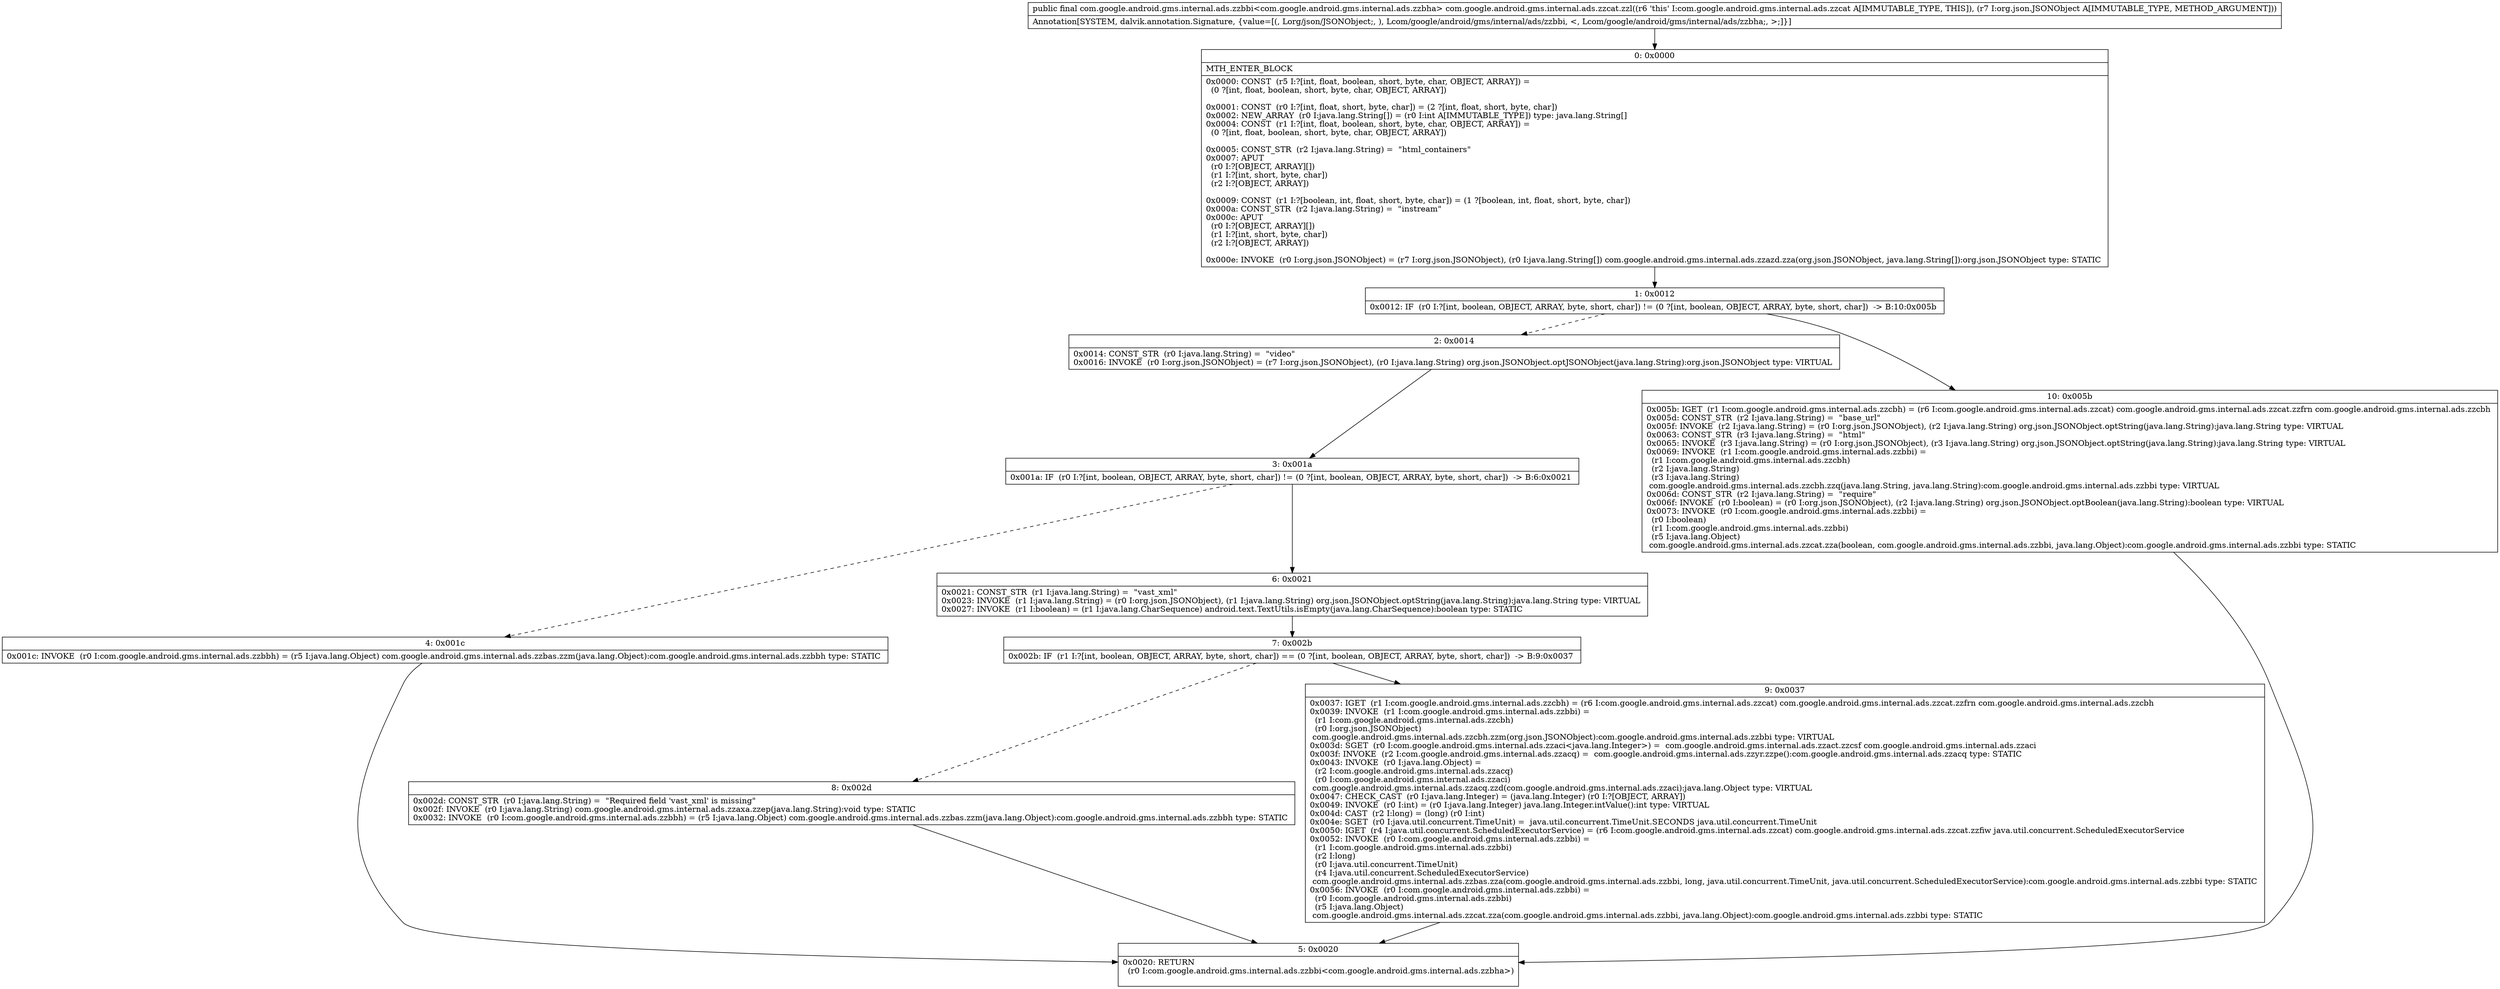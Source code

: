 digraph "CFG forcom.google.android.gms.internal.ads.zzcat.zzl(Lorg\/json\/JSONObject;)Lcom\/google\/android\/gms\/internal\/ads\/zzbbi;" {
Node_0 [shape=record,label="{0\:\ 0x0000|MTH_ENTER_BLOCK\l|0x0000: CONST  (r5 I:?[int, float, boolean, short, byte, char, OBJECT, ARRAY]) = \l  (0 ?[int, float, boolean, short, byte, char, OBJECT, ARRAY])\l \l0x0001: CONST  (r0 I:?[int, float, short, byte, char]) = (2 ?[int, float, short, byte, char]) \l0x0002: NEW_ARRAY  (r0 I:java.lang.String[]) = (r0 I:int A[IMMUTABLE_TYPE]) type: java.lang.String[] \l0x0004: CONST  (r1 I:?[int, float, boolean, short, byte, char, OBJECT, ARRAY]) = \l  (0 ?[int, float, boolean, short, byte, char, OBJECT, ARRAY])\l \l0x0005: CONST_STR  (r2 I:java.lang.String) =  \"html_containers\" \l0x0007: APUT  \l  (r0 I:?[OBJECT, ARRAY][])\l  (r1 I:?[int, short, byte, char])\l  (r2 I:?[OBJECT, ARRAY])\l \l0x0009: CONST  (r1 I:?[boolean, int, float, short, byte, char]) = (1 ?[boolean, int, float, short, byte, char]) \l0x000a: CONST_STR  (r2 I:java.lang.String) =  \"instream\" \l0x000c: APUT  \l  (r0 I:?[OBJECT, ARRAY][])\l  (r1 I:?[int, short, byte, char])\l  (r2 I:?[OBJECT, ARRAY])\l \l0x000e: INVOKE  (r0 I:org.json.JSONObject) = (r7 I:org.json.JSONObject), (r0 I:java.lang.String[]) com.google.android.gms.internal.ads.zzazd.zza(org.json.JSONObject, java.lang.String[]):org.json.JSONObject type: STATIC \l}"];
Node_1 [shape=record,label="{1\:\ 0x0012|0x0012: IF  (r0 I:?[int, boolean, OBJECT, ARRAY, byte, short, char]) != (0 ?[int, boolean, OBJECT, ARRAY, byte, short, char])  \-\> B:10:0x005b \l}"];
Node_2 [shape=record,label="{2\:\ 0x0014|0x0014: CONST_STR  (r0 I:java.lang.String) =  \"video\" \l0x0016: INVOKE  (r0 I:org.json.JSONObject) = (r7 I:org.json.JSONObject), (r0 I:java.lang.String) org.json.JSONObject.optJSONObject(java.lang.String):org.json.JSONObject type: VIRTUAL \l}"];
Node_3 [shape=record,label="{3\:\ 0x001a|0x001a: IF  (r0 I:?[int, boolean, OBJECT, ARRAY, byte, short, char]) != (0 ?[int, boolean, OBJECT, ARRAY, byte, short, char])  \-\> B:6:0x0021 \l}"];
Node_4 [shape=record,label="{4\:\ 0x001c|0x001c: INVOKE  (r0 I:com.google.android.gms.internal.ads.zzbbh) = (r5 I:java.lang.Object) com.google.android.gms.internal.ads.zzbas.zzm(java.lang.Object):com.google.android.gms.internal.ads.zzbbh type: STATIC \l}"];
Node_5 [shape=record,label="{5\:\ 0x0020|0x0020: RETURN  \l  (r0 I:com.google.android.gms.internal.ads.zzbbi\<com.google.android.gms.internal.ads.zzbha\>)\l \l}"];
Node_6 [shape=record,label="{6\:\ 0x0021|0x0021: CONST_STR  (r1 I:java.lang.String) =  \"vast_xml\" \l0x0023: INVOKE  (r1 I:java.lang.String) = (r0 I:org.json.JSONObject), (r1 I:java.lang.String) org.json.JSONObject.optString(java.lang.String):java.lang.String type: VIRTUAL \l0x0027: INVOKE  (r1 I:boolean) = (r1 I:java.lang.CharSequence) android.text.TextUtils.isEmpty(java.lang.CharSequence):boolean type: STATIC \l}"];
Node_7 [shape=record,label="{7\:\ 0x002b|0x002b: IF  (r1 I:?[int, boolean, OBJECT, ARRAY, byte, short, char]) == (0 ?[int, boolean, OBJECT, ARRAY, byte, short, char])  \-\> B:9:0x0037 \l}"];
Node_8 [shape=record,label="{8\:\ 0x002d|0x002d: CONST_STR  (r0 I:java.lang.String) =  \"Required field 'vast_xml' is missing\" \l0x002f: INVOKE  (r0 I:java.lang.String) com.google.android.gms.internal.ads.zzaxa.zzep(java.lang.String):void type: STATIC \l0x0032: INVOKE  (r0 I:com.google.android.gms.internal.ads.zzbbh) = (r5 I:java.lang.Object) com.google.android.gms.internal.ads.zzbas.zzm(java.lang.Object):com.google.android.gms.internal.ads.zzbbh type: STATIC \l}"];
Node_9 [shape=record,label="{9\:\ 0x0037|0x0037: IGET  (r1 I:com.google.android.gms.internal.ads.zzcbh) = (r6 I:com.google.android.gms.internal.ads.zzcat) com.google.android.gms.internal.ads.zzcat.zzfrn com.google.android.gms.internal.ads.zzcbh \l0x0039: INVOKE  (r1 I:com.google.android.gms.internal.ads.zzbbi) = \l  (r1 I:com.google.android.gms.internal.ads.zzcbh)\l  (r0 I:org.json.JSONObject)\l com.google.android.gms.internal.ads.zzcbh.zzm(org.json.JSONObject):com.google.android.gms.internal.ads.zzbbi type: VIRTUAL \l0x003d: SGET  (r0 I:com.google.android.gms.internal.ads.zzaci\<java.lang.Integer\>) =  com.google.android.gms.internal.ads.zzact.zzcsf com.google.android.gms.internal.ads.zzaci \l0x003f: INVOKE  (r2 I:com.google.android.gms.internal.ads.zzacq) =  com.google.android.gms.internal.ads.zzyr.zzpe():com.google.android.gms.internal.ads.zzacq type: STATIC \l0x0043: INVOKE  (r0 I:java.lang.Object) = \l  (r2 I:com.google.android.gms.internal.ads.zzacq)\l  (r0 I:com.google.android.gms.internal.ads.zzaci)\l com.google.android.gms.internal.ads.zzacq.zzd(com.google.android.gms.internal.ads.zzaci):java.lang.Object type: VIRTUAL \l0x0047: CHECK_CAST  (r0 I:java.lang.Integer) = (java.lang.Integer) (r0 I:?[OBJECT, ARRAY]) \l0x0049: INVOKE  (r0 I:int) = (r0 I:java.lang.Integer) java.lang.Integer.intValue():int type: VIRTUAL \l0x004d: CAST  (r2 I:long) = (long) (r0 I:int) \l0x004e: SGET  (r0 I:java.util.concurrent.TimeUnit) =  java.util.concurrent.TimeUnit.SECONDS java.util.concurrent.TimeUnit \l0x0050: IGET  (r4 I:java.util.concurrent.ScheduledExecutorService) = (r6 I:com.google.android.gms.internal.ads.zzcat) com.google.android.gms.internal.ads.zzcat.zzfiw java.util.concurrent.ScheduledExecutorService \l0x0052: INVOKE  (r0 I:com.google.android.gms.internal.ads.zzbbi) = \l  (r1 I:com.google.android.gms.internal.ads.zzbbi)\l  (r2 I:long)\l  (r0 I:java.util.concurrent.TimeUnit)\l  (r4 I:java.util.concurrent.ScheduledExecutorService)\l com.google.android.gms.internal.ads.zzbas.zza(com.google.android.gms.internal.ads.zzbbi, long, java.util.concurrent.TimeUnit, java.util.concurrent.ScheduledExecutorService):com.google.android.gms.internal.ads.zzbbi type: STATIC \l0x0056: INVOKE  (r0 I:com.google.android.gms.internal.ads.zzbbi) = \l  (r0 I:com.google.android.gms.internal.ads.zzbbi)\l  (r5 I:java.lang.Object)\l com.google.android.gms.internal.ads.zzcat.zza(com.google.android.gms.internal.ads.zzbbi, java.lang.Object):com.google.android.gms.internal.ads.zzbbi type: STATIC \l}"];
Node_10 [shape=record,label="{10\:\ 0x005b|0x005b: IGET  (r1 I:com.google.android.gms.internal.ads.zzcbh) = (r6 I:com.google.android.gms.internal.ads.zzcat) com.google.android.gms.internal.ads.zzcat.zzfrn com.google.android.gms.internal.ads.zzcbh \l0x005d: CONST_STR  (r2 I:java.lang.String) =  \"base_url\" \l0x005f: INVOKE  (r2 I:java.lang.String) = (r0 I:org.json.JSONObject), (r2 I:java.lang.String) org.json.JSONObject.optString(java.lang.String):java.lang.String type: VIRTUAL \l0x0063: CONST_STR  (r3 I:java.lang.String) =  \"html\" \l0x0065: INVOKE  (r3 I:java.lang.String) = (r0 I:org.json.JSONObject), (r3 I:java.lang.String) org.json.JSONObject.optString(java.lang.String):java.lang.String type: VIRTUAL \l0x0069: INVOKE  (r1 I:com.google.android.gms.internal.ads.zzbbi) = \l  (r1 I:com.google.android.gms.internal.ads.zzcbh)\l  (r2 I:java.lang.String)\l  (r3 I:java.lang.String)\l com.google.android.gms.internal.ads.zzcbh.zzq(java.lang.String, java.lang.String):com.google.android.gms.internal.ads.zzbbi type: VIRTUAL \l0x006d: CONST_STR  (r2 I:java.lang.String) =  \"require\" \l0x006f: INVOKE  (r0 I:boolean) = (r0 I:org.json.JSONObject), (r2 I:java.lang.String) org.json.JSONObject.optBoolean(java.lang.String):boolean type: VIRTUAL \l0x0073: INVOKE  (r0 I:com.google.android.gms.internal.ads.zzbbi) = \l  (r0 I:boolean)\l  (r1 I:com.google.android.gms.internal.ads.zzbbi)\l  (r5 I:java.lang.Object)\l com.google.android.gms.internal.ads.zzcat.zza(boolean, com.google.android.gms.internal.ads.zzbbi, java.lang.Object):com.google.android.gms.internal.ads.zzbbi type: STATIC \l}"];
MethodNode[shape=record,label="{public final com.google.android.gms.internal.ads.zzbbi\<com.google.android.gms.internal.ads.zzbha\> com.google.android.gms.internal.ads.zzcat.zzl((r6 'this' I:com.google.android.gms.internal.ads.zzcat A[IMMUTABLE_TYPE, THIS]), (r7 I:org.json.JSONObject A[IMMUTABLE_TYPE, METHOD_ARGUMENT]))  | Annotation[SYSTEM, dalvik.annotation.Signature, \{value=[(, Lorg\/json\/JSONObject;, ), Lcom\/google\/android\/gms\/internal\/ads\/zzbbi, \<, Lcom\/google\/android\/gms\/internal\/ads\/zzbha;, \>;]\}]\l}"];
MethodNode -> Node_0;
Node_0 -> Node_1;
Node_1 -> Node_2[style=dashed];
Node_1 -> Node_10;
Node_2 -> Node_3;
Node_3 -> Node_4[style=dashed];
Node_3 -> Node_6;
Node_4 -> Node_5;
Node_6 -> Node_7;
Node_7 -> Node_8[style=dashed];
Node_7 -> Node_9;
Node_8 -> Node_5;
Node_9 -> Node_5;
Node_10 -> Node_5;
}

